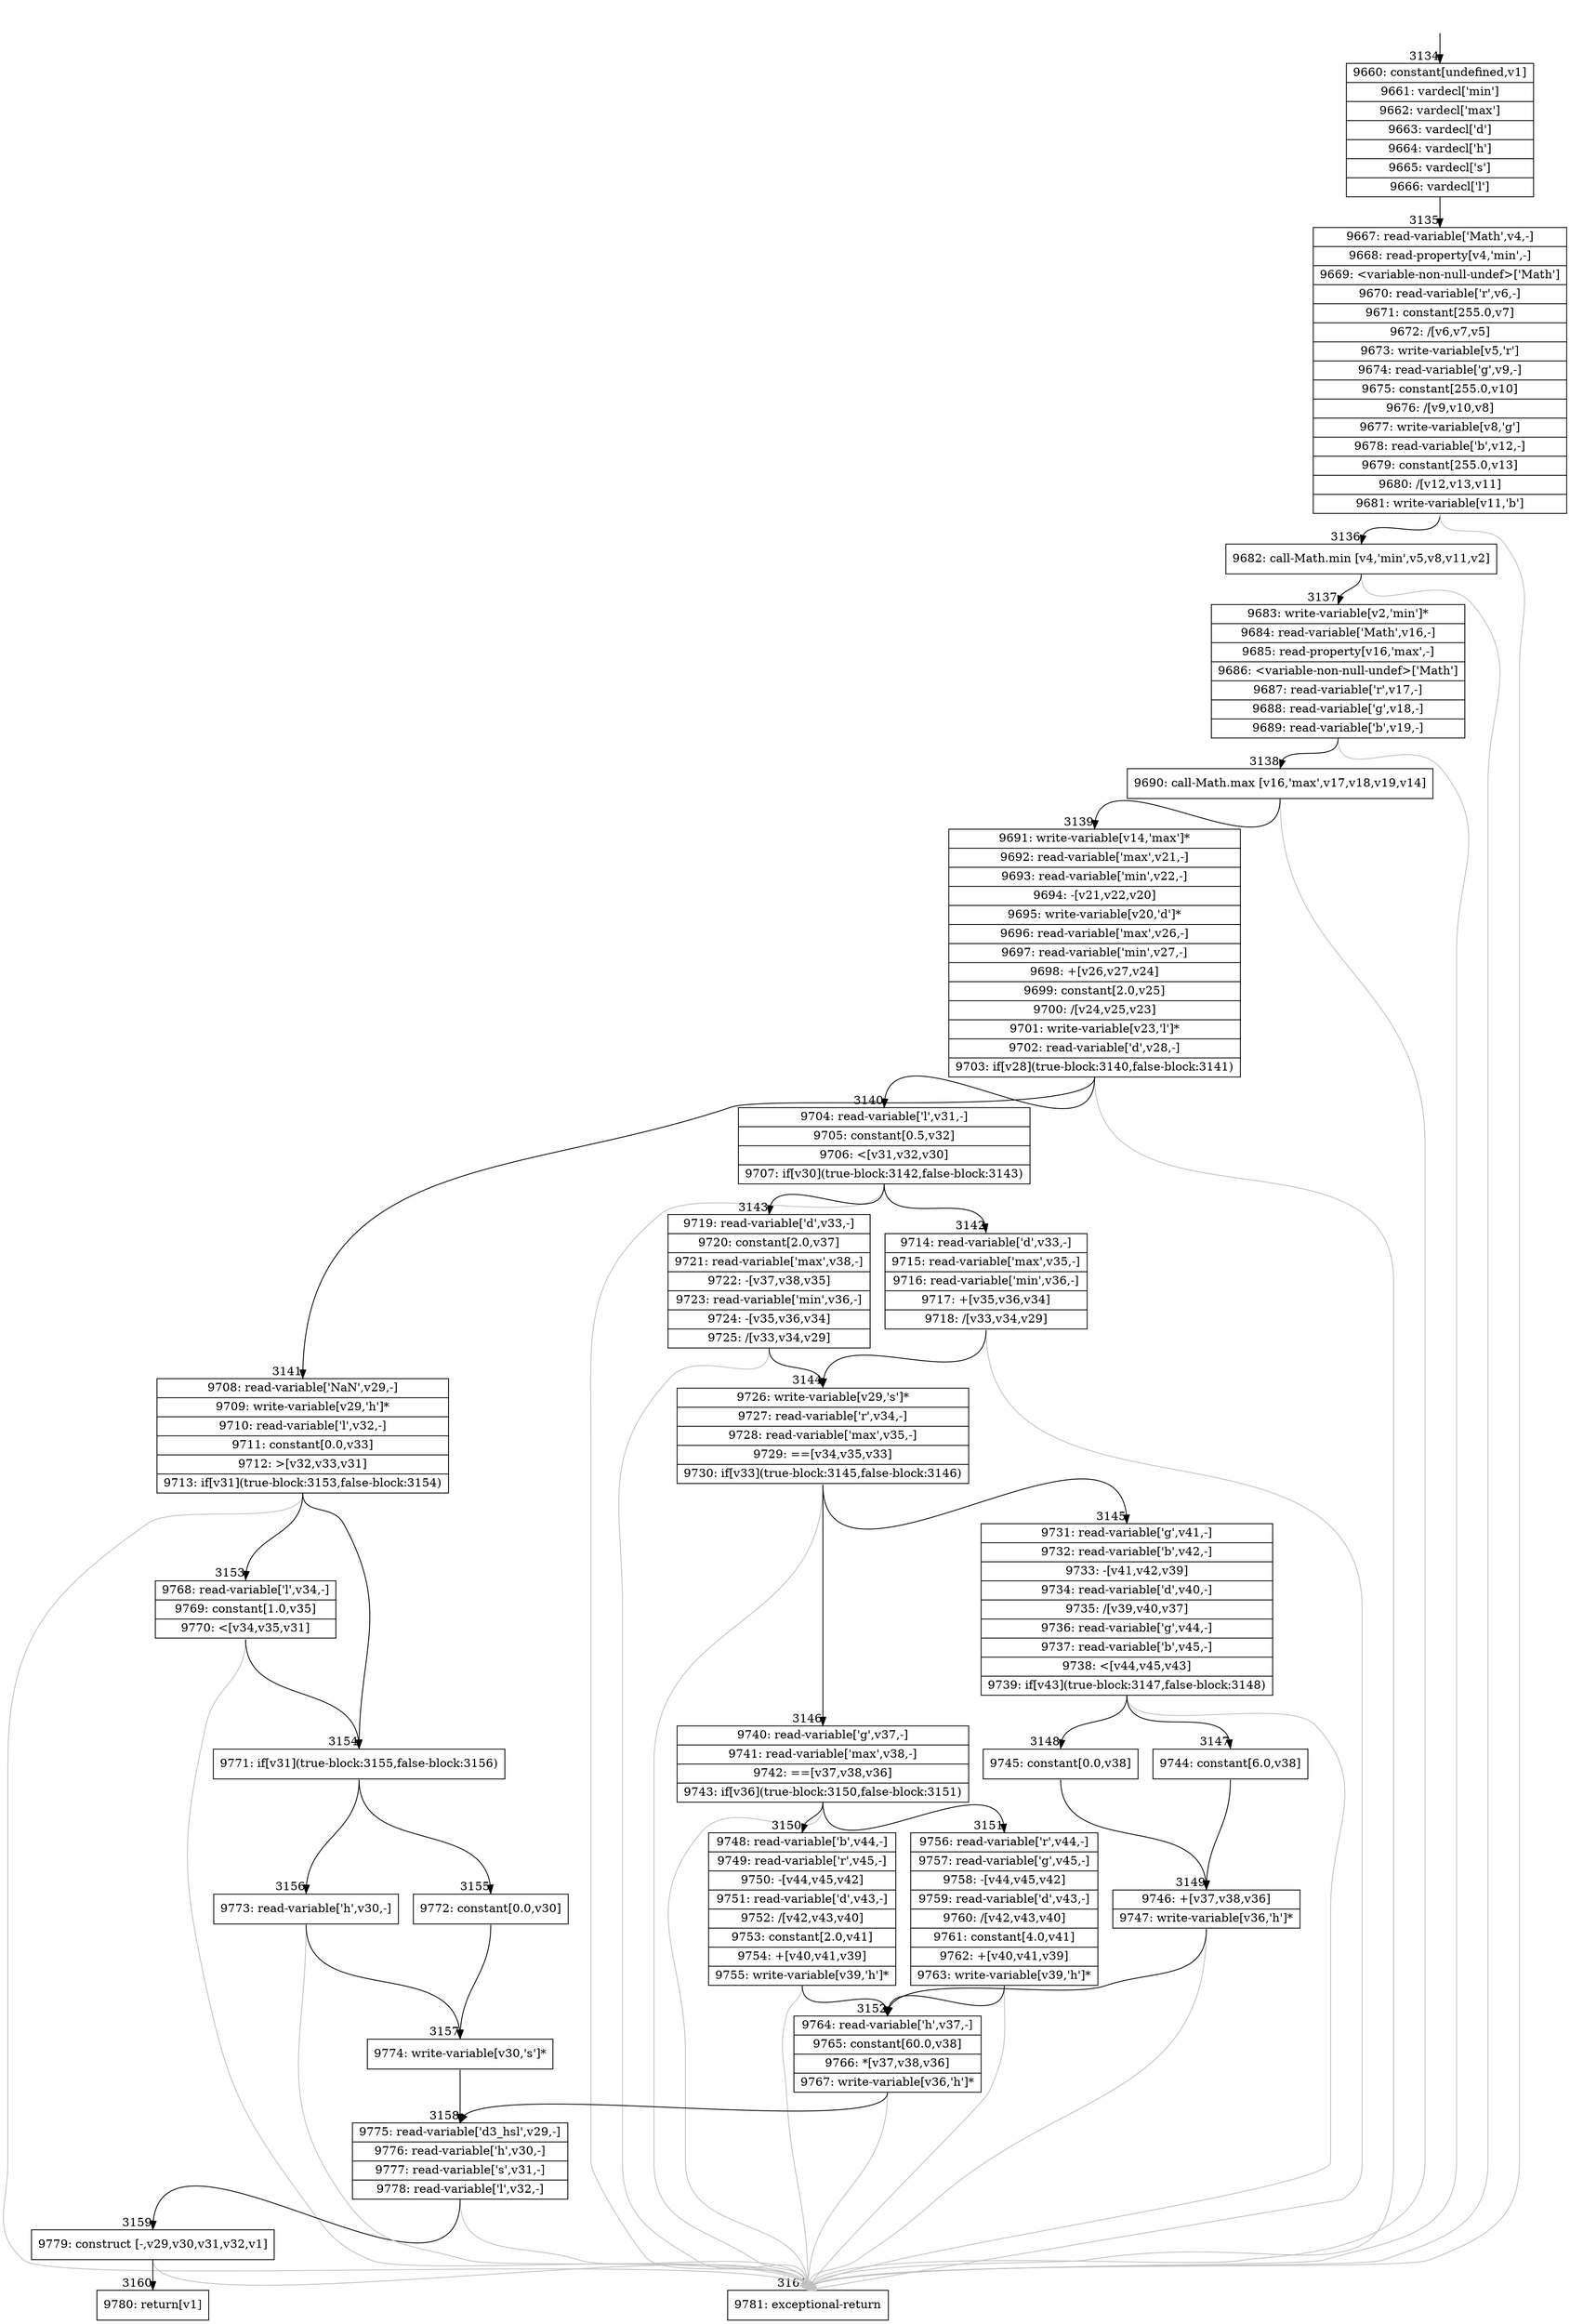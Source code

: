 digraph {
rankdir="TD"
BB_entry291[shape=none,label=""];
BB_entry291 -> BB3134 [tailport=s, headport=n, headlabel="    3134"]
BB3134 [shape=record label="{9660: constant[undefined,v1]|9661: vardecl['min']|9662: vardecl['max']|9663: vardecl['d']|9664: vardecl['h']|9665: vardecl['s']|9666: vardecl['l']}" ] 
BB3134 -> BB3135 [tailport=s, headport=n, headlabel="      3135"]
BB3135 [shape=record label="{9667: read-variable['Math',v4,-]|9668: read-property[v4,'min',-]|9669: \<variable-non-null-undef\>['Math']|9670: read-variable['r',v6,-]|9671: constant[255.0,v7]|9672: /[v6,v7,v5]|9673: write-variable[v5,'r']|9674: read-variable['g',v9,-]|9675: constant[255.0,v10]|9676: /[v9,v10,v8]|9677: write-variable[v8,'g']|9678: read-variable['b',v12,-]|9679: constant[255.0,v13]|9680: /[v12,v13,v11]|9681: write-variable[v11,'b']}" ] 
BB3135 -> BB3136 [tailport=s, headport=n, headlabel="      3136"]
BB3135 -> BB3161 [tailport=s, headport=n, color=gray, headlabel="      3161"]
BB3136 [shape=record label="{9682: call-Math.min [v4,'min',v5,v8,v11,v2]}" ] 
BB3136 -> BB3137 [tailport=s, headport=n, headlabel="      3137"]
BB3136 -> BB3161 [tailport=s, headport=n, color=gray]
BB3137 [shape=record label="{9683: write-variable[v2,'min']*|9684: read-variable['Math',v16,-]|9685: read-property[v16,'max',-]|9686: \<variable-non-null-undef\>['Math']|9687: read-variable['r',v17,-]|9688: read-variable['g',v18,-]|9689: read-variable['b',v19,-]}" ] 
BB3137 -> BB3138 [tailport=s, headport=n, headlabel="      3138"]
BB3137 -> BB3161 [tailport=s, headport=n, color=gray]
BB3138 [shape=record label="{9690: call-Math.max [v16,'max',v17,v18,v19,v14]}" ] 
BB3138 -> BB3139 [tailport=s, headport=n, headlabel="      3139"]
BB3138 -> BB3161 [tailport=s, headport=n, color=gray]
BB3139 [shape=record label="{9691: write-variable[v14,'max']*|9692: read-variable['max',v21,-]|9693: read-variable['min',v22,-]|9694: -[v21,v22,v20]|9695: write-variable[v20,'d']*|9696: read-variable['max',v26,-]|9697: read-variable['min',v27,-]|9698: +[v26,v27,v24]|9699: constant[2.0,v25]|9700: /[v24,v25,v23]|9701: write-variable[v23,'l']*|9702: read-variable['d',v28,-]|9703: if[v28](true-block:3140,false-block:3141)}" ] 
BB3139 -> BB3140 [tailport=s, headport=n, headlabel="      3140"]
BB3139 -> BB3141 [tailport=s, headport=n, headlabel="      3141"]
BB3139 -> BB3161 [tailport=s, headport=n, color=gray]
BB3140 [shape=record label="{9704: read-variable['l',v31,-]|9705: constant[0.5,v32]|9706: \<[v31,v32,v30]|9707: if[v30](true-block:3142,false-block:3143)}" ] 
BB3140 -> BB3142 [tailport=s, headport=n, headlabel="      3142"]
BB3140 -> BB3143 [tailport=s, headport=n, headlabel="      3143"]
BB3140 -> BB3161 [tailport=s, headport=n, color=gray]
BB3141 [shape=record label="{9708: read-variable['NaN',v29,-]|9709: write-variable[v29,'h']*|9710: read-variable['l',v32,-]|9711: constant[0.0,v33]|9712: \>[v32,v33,v31]|9713: if[v31](true-block:3153,false-block:3154)}" ] 
BB3141 -> BB3154 [tailport=s, headport=n, headlabel="      3154"]
BB3141 -> BB3153 [tailport=s, headport=n, headlabel="      3153"]
BB3141 -> BB3161 [tailport=s, headport=n, color=gray]
BB3142 [shape=record label="{9714: read-variable['d',v33,-]|9715: read-variable['max',v35,-]|9716: read-variable['min',v36,-]|9717: +[v35,v36,v34]|9718: /[v33,v34,v29]}" ] 
BB3142 -> BB3144 [tailport=s, headport=n, headlabel="      3144"]
BB3142 -> BB3161 [tailport=s, headport=n, color=gray]
BB3143 [shape=record label="{9719: read-variable['d',v33,-]|9720: constant[2.0,v37]|9721: read-variable['max',v38,-]|9722: -[v37,v38,v35]|9723: read-variable['min',v36,-]|9724: -[v35,v36,v34]|9725: /[v33,v34,v29]}" ] 
BB3143 -> BB3144 [tailport=s, headport=n]
BB3143 -> BB3161 [tailport=s, headport=n, color=gray]
BB3144 [shape=record label="{9726: write-variable[v29,'s']*|9727: read-variable['r',v34,-]|9728: read-variable['max',v35,-]|9729: ==[v34,v35,v33]|9730: if[v33](true-block:3145,false-block:3146)}" ] 
BB3144 -> BB3145 [tailport=s, headport=n, headlabel="      3145"]
BB3144 -> BB3146 [tailport=s, headport=n, headlabel="      3146"]
BB3144 -> BB3161 [tailport=s, headport=n, color=gray]
BB3145 [shape=record label="{9731: read-variable['g',v41,-]|9732: read-variable['b',v42,-]|9733: -[v41,v42,v39]|9734: read-variable['d',v40,-]|9735: /[v39,v40,v37]|9736: read-variable['g',v44,-]|9737: read-variable['b',v45,-]|9738: \<[v44,v45,v43]|9739: if[v43](true-block:3147,false-block:3148)}" ] 
BB3145 -> BB3147 [tailport=s, headport=n, headlabel="      3147"]
BB3145 -> BB3148 [tailport=s, headport=n, headlabel="      3148"]
BB3145 -> BB3161 [tailport=s, headport=n, color=gray]
BB3146 [shape=record label="{9740: read-variable['g',v37,-]|9741: read-variable['max',v38,-]|9742: ==[v37,v38,v36]|9743: if[v36](true-block:3150,false-block:3151)}" ] 
BB3146 -> BB3150 [tailport=s, headport=n, headlabel="      3150"]
BB3146 -> BB3151 [tailport=s, headport=n, headlabel="      3151"]
BB3146 -> BB3161 [tailport=s, headport=n, color=gray]
BB3147 [shape=record label="{9744: constant[6.0,v38]}" ] 
BB3147 -> BB3149 [tailport=s, headport=n, headlabel="      3149"]
BB3148 [shape=record label="{9745: constant[0.0,v38]}" ] 
BB3148 -> BB3149 [tailport=s, headport=n]
BB3149 [shape=record label="{9746: +[v37,v38,v36]|9747: write-variable[v36,'h']*}" ] 
BB3149 -> BB3152 [tailport=s, headport=n, headlabel="      3152"]
BB3149 -> BB3161 [tailport=s, headport=n, color=gray]
BB3150 [shape=record label="{9748: read-variable['b',v44,-]|9749: read-variable['r',v45,-]|9750: -[v44,v45,v42]|9751: read-variable['d',v43,-]|9752: /[v42,v43,v40]|9753: constant[2.0,v41]|9754: +[v40,v41,v39]|9755: write-variable[v39,'h']*}" ] 
BB3150 -> BB3152 [tailport=s, headport=n]
BB3150 -> BB3161 [tailport=s, headport=n, color=gray]
BB3151 [shape=record label="{9756: read-variable['r',v44,-]|9757: read-variable['g',v45,-]|9758: -[v44,v45,v42]|9759: read-variable['d',v43,-]|9760: /[v42,v43,v40]|9761: constant[4.0,v41]|9762: +[v40,v41,v39]|9763: write-variable[v39,'h']*}" ] 
BB3151 -> BB3152 [tailport=s, headport=n]
BB3151 -> BB3161 [tailport=s, headport=n, color=gray]
BB3152 [shape=record label="{9764: read-variable['h',v37,-]|9765: constant[60.0,v38]|9766: *[v37,v38,v36]|9767: write-variable[v36,'h']*}" ] 
BB3152 -> BB3158 [tailport=s, headport=n, headlabel="      3158"]
BB3152 -> BB3161 [tailport=s, headport=n, color=gray]
BB3153 [shape=record label="{9768: read-variable['l',v34,-]|9769: constant[1.0,v35]|9770: \<[v34,v35,v31]}" ] 
BB3153 -> BB3154 [tailport=s, headport=n]
BB3153 -> BB3161 [tailport=s, headport=n, color=gray]
BB3154 [shape=record label="{9771: if[v31](true-block:3155,false-block:3156)}" ] 
BB3154 -> BB3155 [tailport=s, headport=n, headlabel="      3155"]
BB3154 -> BB3156 [tailport=s, headport=n, headlabel="      3156"]
BB3155 [shape=record label="{9772: constant[0.0,v30]}" ] 
BB3155 -> BB3157 [tailport=s, headport=n, headlabel="      3157"]
BB3156 [shape=record label="{9773: read-variable['h',v30,-]}" ] 
BB3156 -> BB3157 [tailport=s, headport=n]
BB3156 -> BB3161 [tailport=s, headport=n, color=gray]
BB3157 [shape=record label="{9774: write-variable[v30,'s']*}" ] 
BB3157 -> BB3158 [tailport=s, headport=n]
BB3158 [shape=record label="{9775: read-variable['d3_hsl',v29,-]|9776: read-variable['h',v30,-]|9777: read-variable['s',v31,-]|9778: read-variable['l',v32,-]}" ] 
BB3158 -> BB3159 [tailport=s, headport=n, headlabel="      3159"]
BB3158 -> BB3161 [tailport=s, headport=n, color=gray]
BB3159 [shape=record label="{9779: construct [-,v29,v30,v31,v32,v1]}" ] 
BB3159 -> BB3160 [tailport=s, headport=n, headlabel="      3160"]
BB3159 -> BB3161 [tailport=s, headport=n, color=gray]
BB3160 [shape=record label="{9780: return[v1]}" ] 
BB3161 [shape=record label="{9781: exceptional-return}" ] 
//#$~ 1747
}
